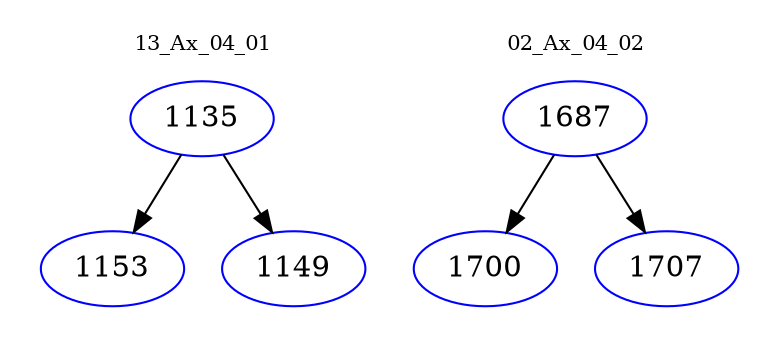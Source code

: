 digraph{
subgraph cluster_0 {
color = white
label = "13_Ax_04_01";
fontsize=10;
T0_1135 [label="1135", color="blue"]
T0_1135 -> T0_1153 [color="black"]
T0_1153 [label="1153", color="blue"]
T0_1135 -> T0_1149 [color="black"]
T0_1149 [label="1149", color="blue"]
}
subgraph cluster_1 {
color = white
label = "02_Ax_04_02";
fontsize=10;
T1_1687 [label="1687", color="blue"]
T1_1687 -> T1_1700 [color="black"]
T1_1700 [label="1700", color="blue"]
T1_1687 -> T1_1707 [color="black"]
T1_1707 [label="1707", color="blue"]
}
}
